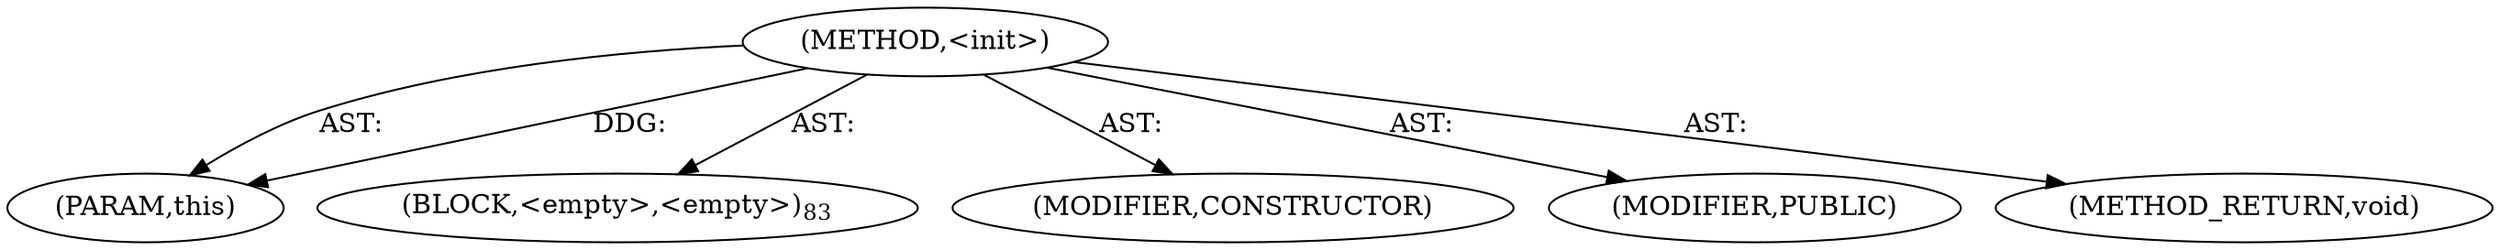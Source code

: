 digraph "&lt;init&gt;" {  
"111669149710" [label = <(METHOD,&lt;init&gt;)> ]
"115964117011" [label = <(PARAM,this)> ]
"25769803797" [label = <(BLOCK,&lt;empty&gt;,&lt;empty&gt;)<SUB>83</SUB>> ]
"133143986211" [label = <(MODIFIER,CONSTRUCTOR)> ]
"133143986212" [label = <(MODIFIER,PUBLIC)> ]
"128849018894" [label = <(METHOD_RETURN,void)> ]
  "111669149710" -> "115964117011"  [ label = "AST: "] 
  "111669149710" -> "25769803797"  [ label = "AST: "] 
  "111669149710" -> "133143986211"  [ label = "AST: "] 
  "111669149710" -> "133143986212"  [ label = "AST: "] 
  "111669149710" -> "128849018894"  [ label = "AST: "] 
  "111669149710" -> "115964117011"  [ label = "DDG: "] 
}
